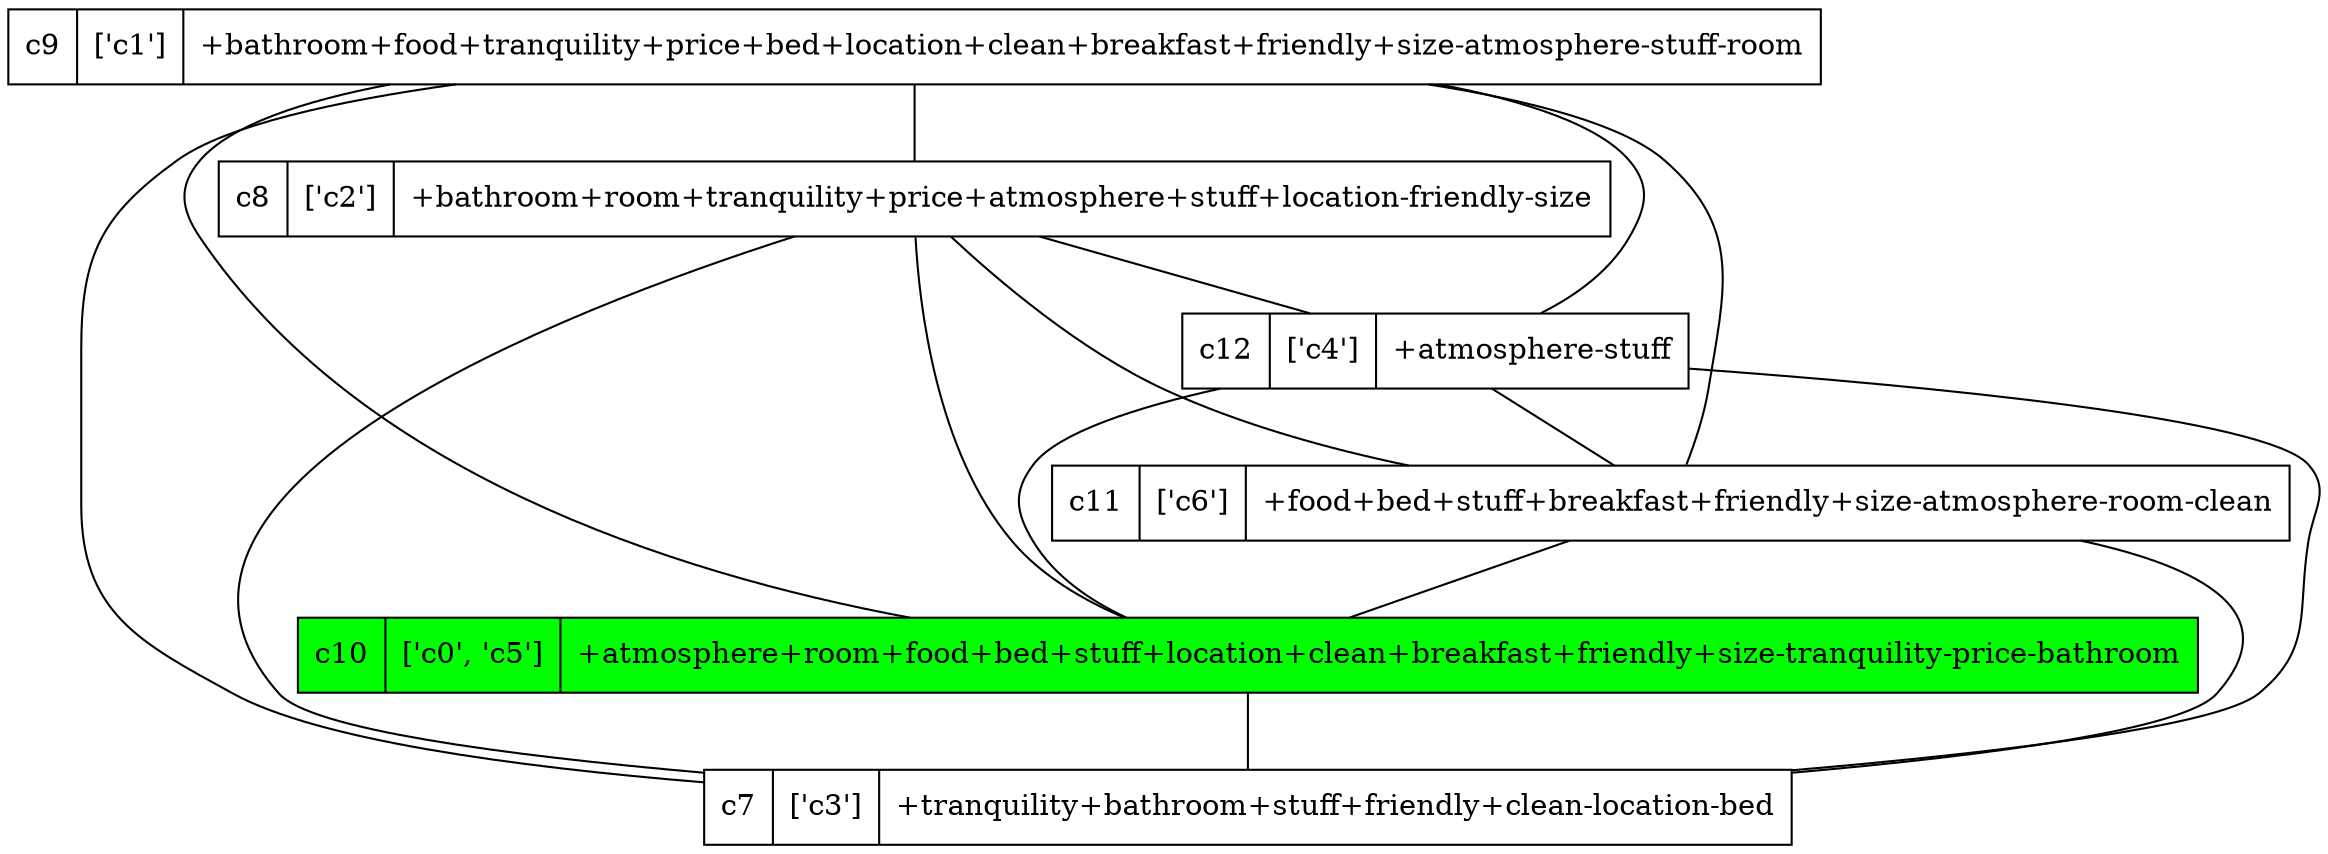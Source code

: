 strict digraph G {
c9 [shape=record, label="c9 | ['c1'] | +bathroom+food+tranquility+price+bed+location+clean+breakfast+friendly+size-atmosphere-stuff-room"];
c8 [shape=record, label="c8 | ['c2'] | +bathroom+room+tranquility+price+atmosphere+stuff+location-friendly-size"];
c12 [shape=record, label="c12 | ['c4'] | +atmosphere-stuff"];
c11 [shape=record, label="c11 | ['c6'] | +food+bed+stuff+breakfast+friendly+size-atmosphere-room-clean"];
c10 [shape=record, label="c10 | ['c0', 'c5'] | +atmosphere+room+food+bed+stuff+location+clean+breakfast+friendly+size-tranquility-price-bathroom", style=filled, fillcolor=green];
c7 [shape=record, label="c7 | ['c3'] | +tranquility+bathroom+stuff+friendly+clean-location-bed"];
c9 -> c12  [dir=none];
c9 -> c11  [dir=none];
c9 -> c8  [dir=none];
c9 -> c7  [dir=none];
c9 -> c10  [dir=none];
c8 -> c12  [dir=none];
c8 -> c11  [dir=none];
c8 -> c10  [dir=none];
c8 -> c7  [dir=none];
c12 -> c11  [dir=none];
c12 -> c10  [dir=none];
c12 -> c7  [dir=none];
c11 -> c10  [dir=none];
c11 -> c7  [dir=none];
c10 -> c7  [dir=none];
}
